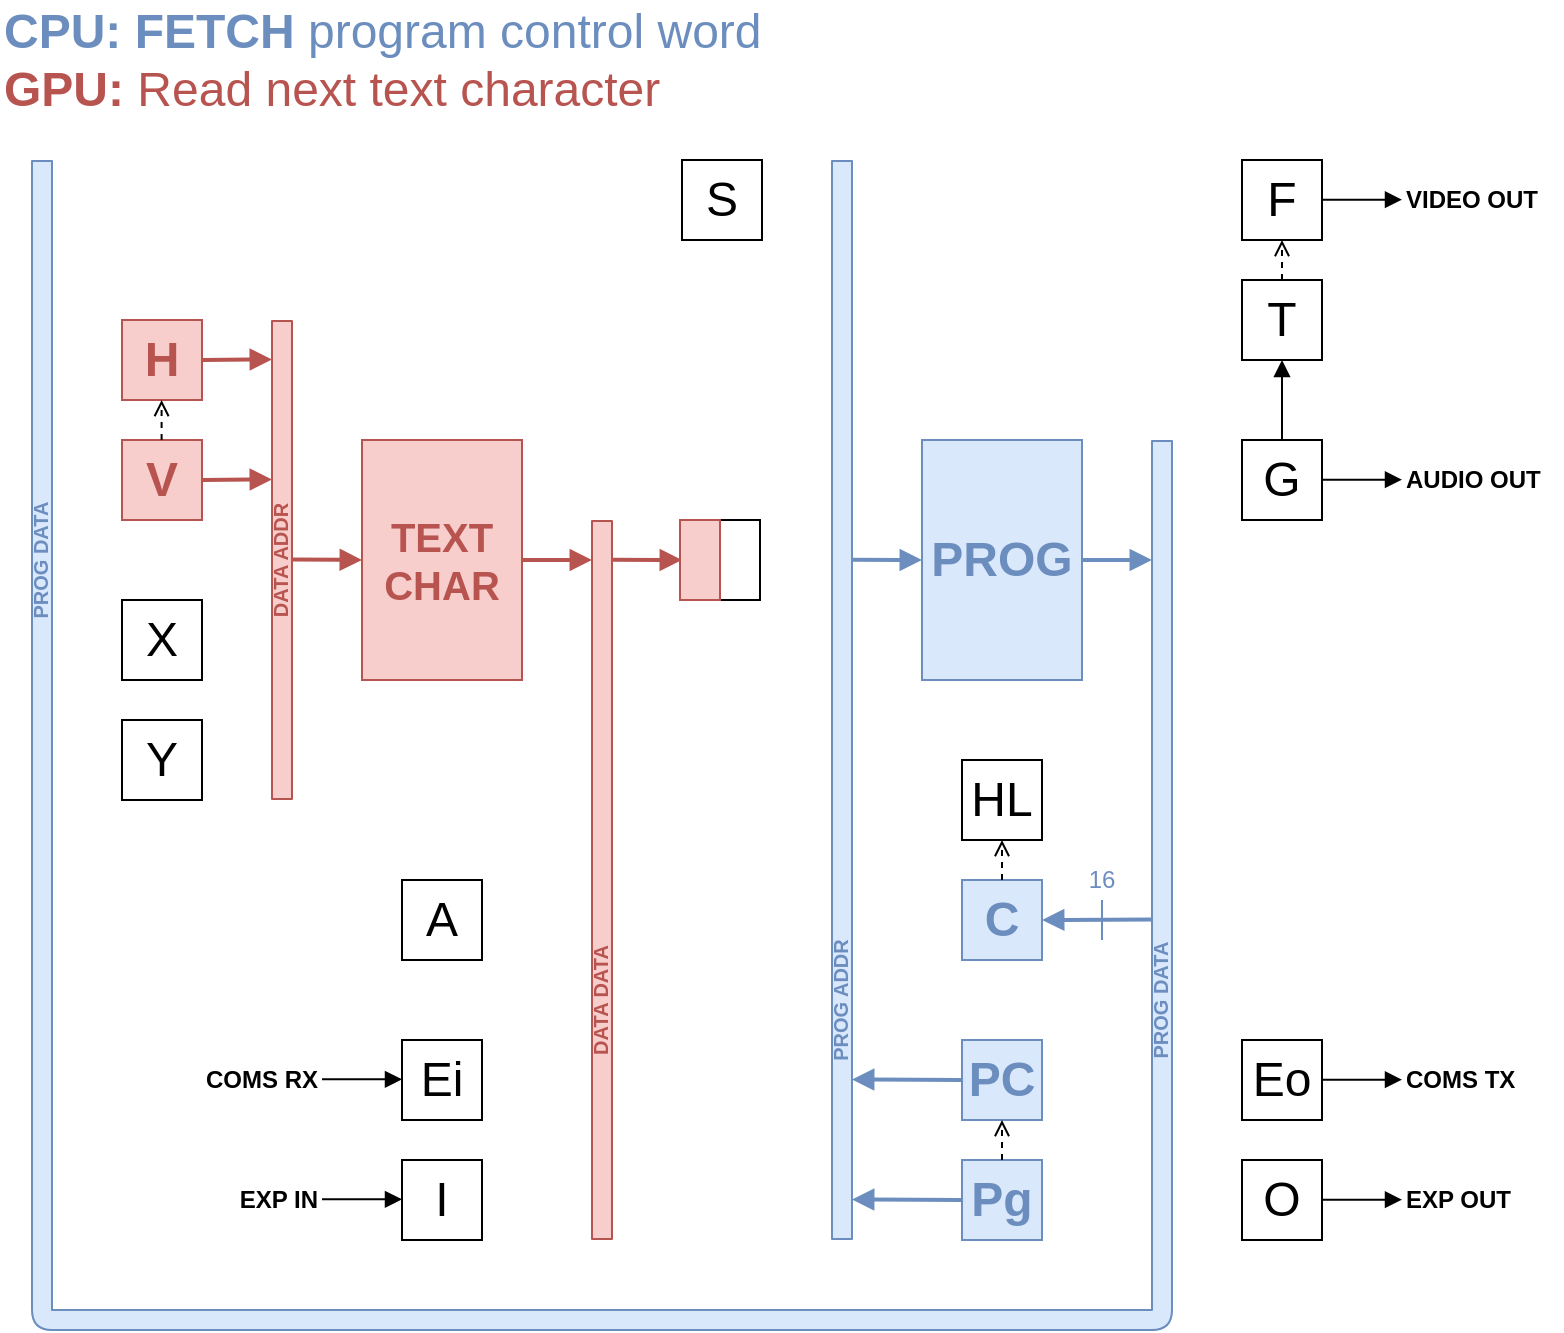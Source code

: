 <mxfile version="14.6.13" type="device"><diagram id="K_R-gcWu9X0FoshpGDFm" name="Page-1"><mxGraphModel dx="946" dy="604" grid="1" gridSize="10" guides="1" tooltips="1" connect="1" arrows="1" fold="1" page="1" pageScale="1" pageWidth="850" pageHeight="1100" math="0" shadow="0"><root><mxCell id="0"/><mxCell id="1" parent="0"/><mxCell id="kYrjbhqoN9FP5WXM-bkr-1" value="&lt;font style=&quot;font-size: 24px&quot; color=&quot;#b85450&quot;&gt;&lt;b&gt;H&lt;/b&gt;&lt;/font&gt;" style="whiteSpace=wrap;html=1;aspect=fixed;fillColor=#f8cecc;strokeColor=#b85450;" parent="1" vertex="1"><mxGeometry x="101" y="200" width="40" height="40" as="geometry"/></mxCell><mxCell id="kYrjbhqoN9FP5WXM-bkr-2" value="&lt;font style=&quot;font-size: 24px&quot; color=&quot;#b85450&quot;&gt;&lt;b&gt;V&lt;/b&gt;&lt;/font&gt;" style="whiteSpace=wrap;html=1;aspect=fixed;fillColor=#f8cecc;strokeColor=#b85450;" parent="1" vertex="1"><mxGeometry x="101" y="260" width="40" height="40" as="geometry"/></mxCell><mxCell id="kYrjbhqoN9FP5WXM-bkr-3" value="&lt;font style=&quot;font-size: 24px&quot; color=&quot;#6c8ebf&quot;&gt;&lt;b&gt;C&lt;/b&gt;&lt;/font&gt;" style="whiteSpace=wrap;html=1;aspect=fixed;fillColor=#dae8fc;strokeColor=#6c8ebf;" parent="1" vertex="1"><mxGeometry x="521" y="480" width="40" height="40" as="geometry"/></mxCell><mxCell id="kYrjbhqoN9FP5WXM-bkr-5" value="&lt;font style=&quot;font-size: 24px&quot;&gt;X&lt;/font&gt;" style="whiteSpace=wrap;html=1;aspect=fixed;" parent="1" vertex="1"><mxGeometry x="101" y="340" width="40" height="40" as="geometry"/></mxCell><mxCell id="kYrjbhqoN9FP5WXM-bkr-6" value="&lt;font style=&quot;font-size: 24px&quot;&gt;Y&lt;/font&gt;" style="whiteSpace=wrap;html=1;aspect=fixed;" parent="1" vertex="1"><mxGeometry x="101" y="400" width="40" height="40" as="geometry"/></mxCell><mxCell id="kYrjbhqoN9FP5WXM-bkr-7" value="&lt;font style=&quot;font-size: 24px&quot;&gt;HL&lt;/font&gt;" style="whiteSpace=wrap;html=1;aspect=fixed;" parent="1" vertex="1"><mxGeometry x="521" y="420" width="40" height="40" as="geometry"/></mxCell><mxCell id="kYrjbhqoN9FP5WXM-bkr-62" value="" style="edgeStyle=orthogonalEdgeStyle;rounded=0;orthogonalLoop=1;jettySize=auto;html=1;endArrow=block;endFill=1;startArrow=none;startFill=0;exitX=1;exitY=0.5;exitDx=0;exitDy=0;fillColor=#f8cecc;strokeColor=#b85450;strokeWidth=2;" parent="1" source="kYrjbhqoN9FP5WXM-bkr-8" edge="1"><mxGeometry relative="1" as="geometry"><mxPoint x="306" y="320" as="sourcePoint"/><mxPoint x="336" y="320" as="targetPoint"/></mxGeometry></mxCell><mxCell id="kYrjbhqoN9FP5WXM-bkr-8" value="&lt;font color=&quot;#b85450&quot;&gt;&lt;b&gt;&lt;span style=&quot;font-size: 20px&quot;&gt;TEXT&lt;br&gt;CHAR&lt;/span&gt;&lt;br&gt;&lt;/b&gt;&lt;/font&gt;" style="rounded=0;whiteSpace=wrap;html=1;fillColor=#f8cecc;strokeColor=#b85450;" parent="1" vertex="1"><mxGeometry x="221" y="260" width="80" height="120" as="geometry"/></mxCell><mxCell id="kYrjbhqoN9FP5WXM-bkr-9" value="&lt;font style=&quot;font-size: 24px&quot; color=&quot;#6c8ebf&quot;&gt;&lt;b&gt;PROG&lt;/b&gt;&lt;/font&gt;" style="rounded=0;whiteSpace=wrap;html=1;fillColor=#dae8fc;strokeColor=#6c8ebf;" parent="1" vertex="1"><mxGeometry x="501" y="260" width="80" height="120" as="geometry"/></mxCell><mxCell id="kYrjbhqoN9FP5WXM-bkr-10" value="&lt;font style=&quot;font-size: 24px&quot; color=&quot;#6c8ebf&quot;&gt;&lt;b&gt;PC&lt;/b&gt;&lt;/font&gt;" style="whiteSpace=wrap;html=1;aspect=fixed;fillColor=#dae8fc;strokeColor=#6c8ebf;" parent="1" vertex="1"><mxGeometry x="521" y="560" width="40" height="40" as="geometry"/></mxCell><mxCell id="kYrjbhqoN9FP5WXM-bkr-11" value="&lt;font style=&quot;font-size: 24px&quot; color=&quot;#6c8ebf&quot;&gt;&lt;b&gt;Pg&lt;/b&gt;&lt;/font&gt;" style="whiteSpace=wrap;html=1;aspect=fixed;fillColor=#dae8fc;strokeColor=#6c8ebf;" parent="1" vertex="1"><mxGeometry x="521" y="620" width="40" height="40" as="geometry"/></mxCell><mxCell id="kYrjbhqoN9FP5WXM-bkr-12" value="&lt;font size=&quot;1&quot;&gt;&lt;span style=&quot;font-size: 24px&quot;&gt;A&lt;/span&gt;&lt;/font&gt;" style="whiteSpace=wrap;html=1;aspect=fixed;" parent="1" vertex="1"><mxGeometry x="241" y="480" width="40" height="40" as="geometry"/></mxCell><mxCell id="kYrjbhqoN9FP5WXM-bkr-13" value="&lt;font style=&quot;font-size: 24px&quot;&gt;S&lt;/font&gt;" style="whiteSpace=wrap;html=1;aspect=fixed;" parent="1" vertex="1"><mxGeometry x="381" y="120" width="40" height="40" as="geometry"/></mxCell><mxCell id="kYrjbhqoN9FP5WXM-bkr-14" value="&lt;font style=&quot;font-size: 24px&quot;&gt;Ei&lt;/font&gt;" style="whiteSpace=wrap;html=1;aspect=fixed;" parent="1" vertex="1"><mxGeometry x="241" y="560" width="40" height="40" as="geometry"/></mxCell><mxCell id="kYrjbhqoN9FP5WXM-bkr-15" value="&lt;font style=&quot;font-size: 24px&quot;&gt;I&lt;/font&gt;" style="whiteSpace=wrap;html=1;aspect=fixed;" parent="1" vertex="1"><mxGeometry x="241" y="620" width="40" height="40" as="geometry"/></mxCell><mxCell id="kYrjbhqoN9FP5WXM-bkr-16" value="&lt;font style=&quot;font-size: 24px&quot;&gt;Eo&lt;/font&gt;" style="whiteSpace=wrap;html=1;aspect=fixed;" parent="1" vertex="1"><mxGeometry x="661" y="560" width="40" height="40" as="geometry"/></mxCell><mxCell id="kYrjbhqoN9FP5WXM-bkr-17" value="&lt;font style=&quot;font-size: 24px&quot;&gt;F&lt;/font&gt;" style="whiteSpace=wrap;html=1;aspect=fixed;" parent="1" vertex="1"><mxGeometry x="661" y="120" width="40" height="40" as="geometry"/></mxCell><mxCell id="kYrjbhqoN9FP5WXM-bkr-18" value="&lt;font style=&quot;font-size: 24px&quot;&gt;G&lt;/font&gt;" style="whiteSpace=wrap;html=1;aspect=fixed;" parent="1" vertex="1"><mxGeometry x="661" y="260" width="40" height="40" as="geometry"/></mxCell><mxCell id="kYrjbhqoN9FP5WXM-bkr-19" value="&lt;font style=&quot;font-size: 24px&quot;&gt;O&lt;/font&gt;" style="whiteSpace=wrap;html=1;aspect=fixed;" parent="1" vertex="1"><mxGeometry x="661" y="620" width="40" height="40" as="geometry"/></mxCell><mxCell id="kYrjbhqoN9FP5WXM-bkr-28" value="" style="endArrow=block;html=1;entryX=0;entryY=0.5;entryDx=0;entryDy=0;endFill=1;fillColor=#f8cecc;strokeColor=#b85450;strokeWidth=2;" parent="1" edge="1"><mxGeometry width="50" height="50" relative="1" as="geometry"><mxPoint x="141" y="280" as="sourcePoint"/><mxPoint x="176" y="279.71" as="targetPoint"/></mxGeometry></mxCell><mxCell id="kYrjbhqoN9FP5WXM-bkr-29" value="" style="endArrow=block;html=1;entryX=0;entryY=0.5;entryDx=0;entryDy=0;endFill=1;fillColor=#f8cecc;strokeColor=#b85450;strokeWidth=2;" parent="1" edge="1"><mxGeometry width="50" height="50" relative="1" as="geometry"><mxPoint x="141" y="220" as="sourcePoint"/><mxPoint x="176" y="219.71" as="targetPoint"/></mxGeometry></mxCell><mxCell id="kYrjbhqoN9FP5WXM-bkr-33" value="" style="endArrow=block;html=1;endFill=1;fillColor=#f8cecc;strokeColor=#b85450;strokeWidth=2;" parent="1" edge="1"><mxGeometry width="50" height="50" relative="1" as="geometry"><mxPoint x="186" y="319.71" as="sourcePoint"/><mxPoint x="221" y="320" as="targetPoint"/></mxGeometry></mxCell><mxCell id="kYrjbhqoN9FP5WXM-bkr-37" value="" style="endArrow=block;html=1;endFill=1;fillColor=#f8cecc;strokeColor=#b85450;strokeWidth=2;" parent="1" edge="1"><mxGeometry width="50" height="50" relative="1" as="geometry"><mxPoint x="346" y="319.83" as="sourcePoint"/><mxPoint x="381" y="320" as="targetPoint"/></mxGeometry></mxCell><mxCell id="kYrjbhqoN9FP5WXM-bkr-39" value="" style="endArrow=block;html=1;endFill=1;fillColor=#dae8fc;strokeColor=#6c8ebf;strokeWidth=2;" parent="1" edge="1"><mxGeometry width="50" height="50" relative="1" as="geometry"><mxPoint x="466" y="319.83" as="sourcePoint"/><mxPoint x="501" y="320" as="targetPoint"/></mxGeometry></mxCell><mxCell id="kYrjbhqoN9FP5WXM-bkr-47" value="" style="endArrow=block;html=1;endFill=1;fillColor=#dae8fc;strokeColor=#6c8ebf;strokeWidth=2;" parent="1" edge="1"><mxGeometry width="50" height="50" relative="1" as="geometry"><mxPoint x="616" y="499.71" as="sourcePoint"/><mxPoint x="561" y="500" as="targetPoint"/></mxGeometry></mxCell><mxCell id="kYrjbhqoN9FP5WXM-bkr-51" value="" style="endArrow=block;html=1;endFill=1;fillColor=#dae8fc;strokeColor=#6c8ebf;strokeWidth=2;" parent="1" edge="1"><mxGeometry width="50" height="50" relative="1" as="geometry"><mxPoint x="521" y="580" as="sourcePoint"/><mxPoint x="466" y="579.71" as="targetPoint"/></mxGeometry></mxCell><mxCell id="kYrjbhqoN9FP5WXM-bkr-52" value="" style="endArrow=block;html=1;endFill=1;fillColor=#dae8fc;strokeColor=#6c8ebf;strokeWidth=2;" parent="1" edge="1"><mxGeometry width="50" height="50" relative="1" as="geometry"><mxPoint x="521" y="640" as="sourcePoint"/><mxPoint x="466" y="639.71" as="targetPoint"/></mxGeometry></mxCell><mxCell id="kYrjbhqoN9FP5WXM-bkr-55" value="" style="endArrow=block;html=1;endFill=1;fillColor=#dae8fc;strokeColor=#6c8ebf;strokeWidth=2;" parent="1" edge="1"><mxGeometry width="50" height="50" relative="1" as="geometry"><mxPoint x="581" y="320" as="sourcePoint"/><mxPoint x="616" y="320" as="targetPoint"/></mxGeometry></mxCell><mxCell id="kYrjbhqoN9FP5WXM-bkr-60" value="&lt;font style=&quot;font-size: 24px&quot;&gt;T&lt;/font&gt;" style="whiteSpace=wrap;html=1;aspect=fixed;" parent="1" vertex="1"><mxGeometry x="661" y="180" width="40" height="40" as="geometry"/></mxCell><mxCell id="kYrjbhqoN9FP5WXM-bkr-63" value="" style="endArrow=block;html=1;entryX=0.5;entryY=1;entryDx=0;entryDy=0;endFill=1;exitX=0.5;exitY=0;exitDx=0;exitDy=0;" parent="1" source="kYrjbhqoN9FP5WXM-bkr-18" target="kYrjbhqoN9FP5WXM-bkr-60" edge="1"><mxGeometry width="50" height="50" relative="1" as="geometry"><mxPoint x="631" y="309.86" as="sourcePoint"/><mxPoint x="671" y="309.86" as="targetPoint"/></mxGeometry></mxCell><mxCell id="kYrjbhqoN9FP5WXM-bkr-67" value="" style="endArrow=open;dashed=1;html=1;strokeWidth=1;entryX=0.5;entryY=1;entryDx=0;entryDy=0;exitX=0.5;exitY=0;exitDx=0;exitDy=0;endFill=0;" parent="1" source="kYrjbhqoN9FP5WXM-bkr-60" target="kYrjbhqoN9FP5WXM-bkr-17" edge="1"><mxGeometry width="50" height="50" relative="1" as="geometry"><mxPoint x="701" y="210" as="sourcePoint"/><mxPoint x="751" y="160" as="targetPoint"/></mxGeometry></mxCell><mxCell id="kYrjbhqoN9FP5WXM-bkr-68" value="" style="endArrow=open;dashed=1;html=1;strokeWidth=1;endFill=0;entryX=0.5;entryY=1;entryDx=0;entryDy=0;" parent="1" target="kYrjbhqoN9FP5WXM-bkr-7" edge="1"><mxGeometry width="50" height="50" relative="1" as="geometry"><mxPoint x="541" y="480" as="sourcePoint"/><mxPoint x="541" y="470" as="targetPoint"/></mxGeometry></mxCell><mxCell id="kYrjbhqoN9FP5WXM-bkr-69" value="" style="endArrow=open;dashed=1;html=1;strokeWidth=1;endFill=0;exitX=0.5;exitY=0;exitDx=0;exitDy=0;" parent="1" source="kYrjbhqoN9FP5WXM-bkr-11" edge="1"><mxGeometry width="50" height="50" relative="1" as="geometry"><mxPoint x="571" y="560" as="sourcePoint"/><mxPoint x="541" y="600" as="targetPoint"/></mxGeometry></mxCell><mxCell id="kYrjbhqoN9FP5WXM-bkr-70" value="" style="endArrow=open;dashed=1;html=1;strokeWidth=1;endFill=0;exitX=0.5;exitY=0;exitDx=0;exitDy=0;" parent="1" edge="1"><mxGeometry width="50" height="50" relative="1" as="geometry"><mxPoint x="120.8" y="260" as="sourcePoint"/><mxPoint x="120.8" y="240" as="targetPoint"/></mxGeometry></mxCell><mxCell id="kYrjbhqoN9FP5WXM-bkr-76" value="" style="endArrow=none;html=1;strokeWidth=1;fillColor=#dae8fc;strokeColor=#6c8ebf;" parent="1" edge="1"><mxGeometry width="50" height="50" relative="1" as="geometry"><mxPoint x="591" y="510" as="sourcePoint"/><mxPoint x="591" y="490" as="targetPoint"/></mxGeometry></mxCell><mxCell id="kYrjbhqoN9FP5WXM-bkr-77" value="&lt;font color=&quot;#6c8ebf&quot;&gt;16&lt;/font&gt;" style="text;html=1;strokeColor=none;fillColor=none;align=center;verticalAlign=middle;whiteSpace=wrap;rounded=0;" parent="1" vertex="1"><mxGeometry x="581" y="470" width="20" height="20" as="geometry"/></mxCell><mxCell id="kYrjbhqoN9FP5WXM-bkr-91" value="" style="endArrow=block;html=1;entryX=0;entryY=0.5;entryDx=0;entryDy=0;endFill=1;" parent="1" edge="1"><mxGeometry width="50" height="50" relative="1" as="geometry"><mxPoint x="701" y="579.86" as="sourcePoint"/><mxPoint x="741" y="579.86" as="targetPoint"/></mxGeometry></mxCell><mxCell id="kYrjbhqoN9FP5WXM-bkr-92" value="" style="endArrow=block;html=1;entryX=0;entryY=0.5;entryDx=0;entryDy=0;endFill=1;" parent="1" edge="1"><mxGeometry width="50" height="50" relative="1" as="geometry"><mxPoint x="701" y="639.86" as="sourcePoint"/><mxPoint x="741" y="639.86" as="targetPoint"/></mxGeometry></mxCell><mxCell id="kYrjbhqoN9FP5WXM-bkr-93" value="" style="endArrow=block;html=1;entryX=0;entryY=0.5;entryDx=0;entryDy=0;endFill=1;" parent="1" edge="1"><mxGeometry width="50" height="50" relative="1" as="geometry"><mxPoint x="701" y="279.86" as="sourcePoint"/><mxPoint x="741" y="279.86" as="targetPoint"/></mxGeometry></mxCell><mxCell id="kYrjbhqoN9FP5WXM-bkr-94" value="" style="endArrow=block;html=1;entryX=0;entryY=0.5;entryDx=0;entryDy=0;endFill=1;" parent="1" edge="1"><mxGeometry width="50" height="50" relative="1" as="geometry"><mxPoint x="701" y="139.86" as="sourcePoint"/><mxPoint x="741" y="139.86" as="targetPoint"/></mxGeometry></mxCell><mxCell id="kYrjbhqoN9FP5WXM-bkr-95" value="" style="endArrow=block;html=1;entryX=0;entryY=0.5;entryDx=0;entryDy=0;endFill=1;" parent="1" edge="1"><mxGeometry width="50" height="50" relative="1" as="geometry"><mxPoint x="201" y="579.66" as="sourcePoint"/><mxPoint x="241" y="579.66" as="targetPoint"/></mxGeometry></mxCell><mxCell id="kYrjbhqoN9FP5WXM-bkr-96" value="" style="endArrow=block;html=1;entryX=0;entryY=0.5;entryDx=0;entryDy=0;endFill=1;" parent="1" edge="1"><mxGeometry width="50" height="50" relative="1" as="geometry"><mxPoint x="201" y="639.66" as="sourcePoint"/><mxPoint x="241" y="639.66" as="targetPoint"/></mxGeometry></mxCell><mxCell id="kYrjbhqoN9FP5WXM-bkr-97" value="&lt;b&gt;COMS TX&lt;/b&gt;" style="text;html=1;strokeColor=none;fillColor=none;align=left;verticalAlign=middle;whiteSpace=wrap;rounded=0;" parent="1" vertex="1"><mxGeometry x="741" y="570" width="80" height="20" as="geometry"/></mxCell><mxCell id="kYrjbhqoN9FP5WXM-bkr-98" value="&lt;b&gt;EXP OUT&lt;/b&gt;" style="text;html=1;strokeColor=none;fillColor=none;align=left;verticalAlign=middle;whiteSpace=wrap;rounded=0;" parent="1" vertex="1"><mxGeometry x="741" y="630" width="80" height="20" as="geometry"/></mxCell><mxCell id="kYrjbhqoN9FP5WXM-bkr-99" value="&lt;font size=&quot;1&quot;&gt;&lt;b style=&quot;font-size: 12px&quot;&gt;VIDEO OUT&lt;/b&gt;&lt;/font&gt;" style="text;html=1;strokeColor=none;fillColor=none;align=left;verticalAlign=middle;whiteSpace=wrap;rounded=0;" parent="1" vertex="1"><mxGeometry x="741" y="130" width="80" height="20" as="geometry"/></mxCell><mxCell id="kYrjbhqoN9FP5WXM-bkr-100" value="&lt;font size=&quot;1&quot;&gt;&lt;b style=&quot;font-size: 12px&quot;&gt;AUDIO OUT&lt;/b&gt;&lt;/font&gt;" style="text;html=1;strokeColor=none;fillColor=none;align=left;verticalAlign=middle;whiteSpace=wrap;rounded=0;" parent="1" vertex="1"><mxGeometry x="741" y="270" width="80" height="20" as="geometry"/></mxCell><mxCell id="kYrjbhqoN9FP5WXM-bkr-101" value="&lt;b&gt;COMS RX&lt;/b&gt;" style="text;html=1;strokeColor=none;fillColor=none;align=right;verticalAlign=middle;whiteSpace=wrap;rounded=0;" parent="1" vertex="1"><mxGeometry x="121" y="570" width="80" height="20" as="geometry"/></mxCell><mxCell id="kYrjbhqoN9FP5WXM-bkr-102" value="&lt;b&gt;EXP IN&lt;/b&gt;" style="text;html=1;strokeColor=none;fillColor=none;align=right;verticalAlign=middle;whiteSpace=wrap;rounded=0;" parent="1" vertex="1"><mxGeometry x="121" y="630" width="80" height="20" as="geometry"/></mxCell><mxCell id="kYrjbhqoN9FP5WXM-bkr-114" value="" style="shape=flexArrow;endArrow=none;html=1;strokeWidth=1;endFill=0;fillColor=#dae8fc;strokeColor=#6c8ebf;" parent="1" edge="1"><mxGeometry width="50" height="50" relative="1" as="geometry"><mxPoint x="61" y="120" as="sourcePoint"/><mxPoint x="621" y="260" as="targetPoint"/><Array as="points"><mxPoint x="61" y="700"/><mxPoint x="621" y="700"/></Array></mxGeometry></mxCell><mxCell id="kYrjbhqoN9FP5WXM-bkr-118" value="" style="shape=flexArrow;endArrow=none;html=1;fontSize=10;strokeWidth=1;endFill=0;fillColor=#f8cecc;strokeColor=#b85450;" parent="1" edge="1"><mxGeometry width="50" height="50" relative="1" as="geometry"><mxPoint x="181" y="440" as="sourcePoint"/><mxPoint x="181" y="200" as="targetPoint"/></mxGeometry></mxCell><mxCell id="kYrjbhqoN9FP5WXM-bkr-122" value="&lt;b style=&quot;font-size: 10px&quot;&gt;DATA ADDR&lt;/b&gt;" style="text;html=1;strokeColor=none;fillColor=none;align=center;verticalAlign=middle;whiteSpace=wrap;rounded=0;rotation=-90;fontSize=10;fontColor=#B85450;" parent="1" vertex="1"><mxGeometry x="130" y="310" width="100" height="20" as="geometry"/></mxCell><mxCell id="kYrjbhqoN9FP5WXM-bkr-125" value="" style="shape=flexArrow;endArrow=none;html=1;fontSize=10;strokeWidth=1;endFill=0;fillColor=#f8cecc;strokeColor=#b85450;" parent="1" edge="1"><mxGeometry width="50" height="50" relative="1" as="geometry"><mxPoint x="341" y="660" as="sourcePoint"/><mxPoint x="341" y="300" as="targetPoint"/></mxGeometry></mxCell><mxCell id="kYrjbhqoN9FP5WXM-bkr-129" value="&lt;b style=&quot;font-size: 10px;&quot;&gt;PROG DATA&lt;/b&gt;" style="text;html=1;strokeColor=none;fillColor=none;align=center;verticalAlign=middle;whiteSpace=wrap;rounded=0;rotation=-90;fontSize=10;fontColor=#6C8EBF;" parent="1" vertex="1"><mxGeometry x="570" y="530" width="100" height="20" as="geometry"/></mxCell><mxCell id="kYrjbhqoN9FP5WXM-bkr-128" value="" style="shape=flexArrow;endArrow=none;html=1;fontSize=10;strokeWidth=1;endFill=0;strokeColor=#6c8ebf;fillColor=#dae8fc;" parent="1" edge="1"><mxGeometry width="50" height="50" relative="1" as="geometry"><mxPoint x="461" y="660" as="sourcePoint"/><mxPoint x="461" y="120" as="targetPoint"/></mxGeometry></mxCell><mxCell id="kYrjbhqoN9FP5WXM-bkr-112" value="&lt;b&gt;&lt;font style=&quot;font-size: 10px&quot;&gt;PROG ADDR&lt;/font&gt;&lt;/b&gt;" style="text;html=1;align=center;verticalAlign=middle;whiteSpace=wrap;rounded=0;rotation=-90;fontColor=#6C8EBF;" parent="1" vertex="1"><mxGeometry x="410" y="530" width="100" height="20" as="geometry"/></mxCell><mxCell id="kYrjbhqoN9FP5WXM-bkr-111" value="&lt;b&gt;&lt;font style=&quot;font-size: 10px&quot;&gt;DATA DATA&lt;/font&gt;&lt;/b&gt;" style="text;html=1;strokeColor=none;fillColor=none;align=center;verticalAlign=middle;whiteSpace=wrap;rounded=0;rotation=-90;fontColor=#B85450;" parent="1" vertex="1"><mxGeometry x="290" y="530" width="100" height="20" as="geometry"/></mxCell><mxCell id="kYrjbhqoN9FP5WXM-bkr-110" value="&lt;b style=&quot;font-size: 10px;&quot;&gt;PROG DATA&lt;/b&gt;" style="text;html=1;strokeColor=none;fillColor=none;align=center;verticalAlign=middle;whiteSpace=wrap;rounded=0;rotation=-90;fontSize=10;fontColor=#6C8EBF;" parent="1" vertex="1"><mxGeometry x="10" y="310" width="100" height="20" as="geometry"/></mxCell><mxCell id="tqy3wIUtNLMvS4w02mn2-1" value="" style="rounded=0;whiteSpace=wrap;html=1;" parent="1" vertex="1"><mxGeometry x="400" y="300" width="20" height="40" as="geometry"/></mxCell><mxCell id="tqy3wIUtNLMvS4w02mn2-2" value="" style="rounded=0;whiteSpace=wrap;html=1;fillColor=#f8cecc;strokeColor=#b85450;" parent="1" vertex="1"><mxGeometry x="380" y="300" width="20" height="40" as="geometry"/></mxCell><mxCell id="vsixum3msq6lG3FMe4vH-1" value="&lt;font style=&quot;font-size: 24px&quot;&gt;&lt;font color=&quot;#6c8ebf&quot;&gt;&lt;b&gt;CPU: FETCH&lt;/b&gt; program control word&lt;br&gt;&lt;/font&gt;&lt;font color=&quot;#b85450&quot;&gt;&lt;b&gt;GPU: &lt;/b&gt;Read next text character&lt;/font&gt;&lt;br&gt;&lt;/font&gt;" style="text;html=1;strokeColor=none;fillColor=none;align=left;verticalAlign=middle;whiteSpace=wrap;rounded=0;" parent="1" vertex="1"><mxGeometry x="40" y="40" width="419" height="60" as="geometry"/></mxCell></root></mxGraphModel></diagram></mxfile>